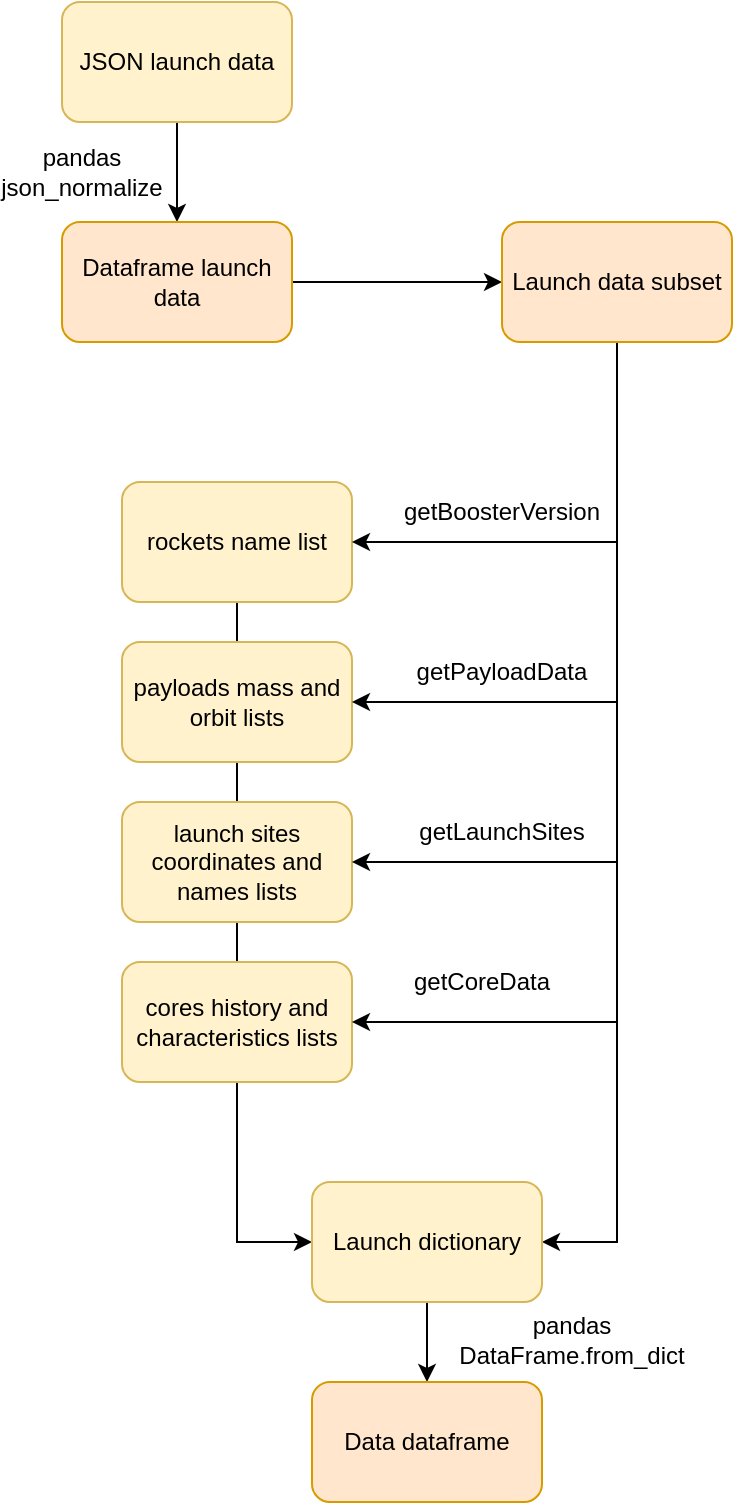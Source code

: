 <mxfile version="17.1.3" type="github">
  <diagram id="muP2QhQGvQdK5ROZ34G3" name="Page-1">
    <mxGraphModel dx="1426" dy="825" grid="1" gridSize="10" guides="1" tooltips="1" connect="1" arrows="1" fold="1" page="1" pageScale="1" pageWidth="827" pageHeight="1169" math="0" shadow="0">
      <root>
        <mxCell id="0" />
        <mxCell id="1" parent="0" />
        <mxCell id="ApkyQHypewZ4WZXktUts-6" style="edgeStyle=orthogonalEdgeStyle;rounded=0;orthogonalLoop=1;jettySize=auto;html=1;entryX=0.5;entryY=0;entryDx=0;entryDy=0;" edge="1" parent="1" source="ApkyQHypewZ4WZXktUts-1" target="ApkyQHypewZ4WZXktUts-5">
          <mxGeometry relative="1" as="geometry" />
        </mxCell>
        <mxCell id="ApkyQHypewZ4WZXktUts-1" value="JSON launch data" style="whiteSpace=wrap;html=1;rounded=1;fillColor=#fff2cc;strokeColor=#d6b656;" vertex="1" parent="1">
          <mxGeometry x="120" y="80" width="115" height="60" as="geometry" />
        </mxCell>
        <mxCell id="ApkyQHypewZ4WZXktUts-21" style="edgeStyle=orthogonalEdgeStyle;rounded=0;orthogonalLoop=1;jettySize=auto;html=1;entryX=0;entryY=0.5;entryDx=0;entryDy=0;" edge="1" parent="1" source="ApkyQHypewZ4WZXktUts-2" target="ApkyQHypewZ4WZXktUts-19">
          <mxGeometry relative="1" as="geometry" />
        </mxCell>
        <mxCell id="ApkyQHypewZ4WZXktUts-2" value="rockets name list" style="whiteSpace=wrap;html=1;rounded=1;fillColor=#fff2cc;strokeColor=#d6b656;" vertex="1" parent="1">
          <mxGeometry x="150" y="320" width="115" height="60" as="geometry" />
        </mxCell>
        <mxCell id="ApkyQHypewZ4WZXktUts-3" value="payloads mass and orbit lists" style="whiteSpace=wrap;html=1;rounded=1;fillColor=#fff2cc;strokeColor=#d6b656;" vertex="1" parent="1">
          <mxGeometry x="150" y="400" width="115" height="60" as="geometry" />
        </mxCell>
        <mxCell id="ApkyQHypewZ4WZXktUts-4" value="launch sites coordinates and names lists" style="whiteSpace=wrap;html=1;rounded=1;fillColor=#fff2cc;strokeColor=#d6b656;" vertex="1" parent="1">
          <mxGeometry x="150" y="480" width="115" height="60" as="geometry" />
        </mxCell>
        <mxCell id="ApkyQHypewZ4WZXktUts-14" style="edgeStyle=orthogonalEdgeStyle;rounded=0;orthogonalLoop=1;jettySize=auto;html=1;entryX=0;entryY=0.5;entryDx=0;entryDy=0;" edge="1" parent="1" source="ApkyQHypewZ4WZXktUts-5" target="ApkyQHypewZ4WZXktUts-9">
          <mxGeometry relative="1" as="geometry" />
        </mxCell>
        <mxCell id="ApkyQHypewZ4WZXktUts-5" value="Dataframe launch data" style="whiteSpace=wrap;html=1;rounded=1;fillColor=#ffe6cc;strokeColor=#d79b00;" vertex="1" parent="1">
          <mxGeometry x="120" y="190" width="115" height="60" as="geometry" />
        </mxCell>
        <mxCell id="ApkyQHypewZ4WZXktUts-7" value="cores history and characteristics lists" style="whiteSpace=wrap;html=1;rounded=1;fillColor=#fff2cc;strokeColor=#d6b656;" vertex="1" parent="1">
          <mxGeometry x="150" y="560" width="115" height="60" as="geometry" />
        </mxCell>
        <mxCell id="ApkyQHypewZ4WZXktUts-8" value="pandas json_normalize" style="text;html=1;strokeColor=none;fillColor=none;align=center;verticalAlign=middle;whiteSpace=wrap;rounded=0;" vertex="1" parent="1">
          <mxGeometry x="100" y="150" width="60" height="30" as="geometry" />
        </mxCell>
        <mxCell id="ApkyQHypewZ4WZXktUts-15" style="edgeStyle=orthogonalEdgeStyle;rounded=0;orthogonalLoop=1;jettySize=auto;html=1;entryX=1;entryY=0.5;entryDx=0;entryDy=0;exitX=0.5;exitY=1;exitDx=0;exitDy=0;" edge="1" parent="1" source="ApkyQHypewZ4WZXktUts-9" target="ApkyQHypewZ4WZXktUts-2">
          <mxGeometry relative="1" as="geometry">
            <Array as="points">
              <mxPoint x="398" y="350" />
            </Array>
          </mxGeometry>
        </mxCell>
        <mxCell id="ApkyQHypewZ4WZXktUts-16" style="edgeStyle=orthogonalEdgeStyle;rounded=0;orthogonalLoop=1;jettySize=auto;html=1;entryX=1;entryY=0.5;entryDx=0;entryDy=0;" edge="1" parent="1" source="ApkyQHypewZ4WZXktUts-9" target="ApkyQHypewZ4WZXktUts-3">
          <mxGeometry relative="1" as="geometry">
            <Array as="points">
              <mxPoint x="398" y="430" />
            </Array>
          </mxGeometry>
        </mxCell>
        <mxCell id="ApkyQHypewZ4WZXktUts-17" style="edgeStyle=orthogonalEdgeStyle;rounded=0;orthogonalLoop=1;jettySize=auto;html=1;entryX=1;entryY=0.5;entryDx=0;entryDy=0;" edge="1" parent="1" source="ApkyQHypewZ4WZXktUts-9" target="ApkyQHypewZ4WZXktUts-4">
          <mxGeometry relative="1" as="geometry">
            <Array as="points">
              <mxPoint x="398" y="510" />
            </Array>
          </mxGeometry>
        </mxCell>
        <mxCell id="ApkyQHypewZ4WZXktUts-18" style="edgeStyle=orthogonalEdgeStyle;rounded=0;orthogonalLoop=1;jettySize=auto;html=1;entryX=1;entryY=0.5;entryDx=0;entryDy=0;" edge="1" parent="1" source="ApkyQHypewZ4WZXktUts-9" target="ApkyQHypewZ4WZXktUts-7">
          <mxGeometry relative="1" as="geometry">
            <Array as="points">
              <mxPoint x="398" y="590" />
            </Array>
          </mxGeometry>
        </mxCell>
        <mxCell id="ApkyQHypewZ4WZXktUts-20" style="edgeStyle=orthogonalEdgeStyle;rounded=0;orthogonalLoop=1;jettySize=auto;html=1;entryX=1;entryY=0.5;entryDx=0;entryDy=0;" edge="1" parent="1" source="ApkyQHypewZ4WZXktUts-9" target="ApkyQHypewZ4WZXktUts-19">
          <mxGeometry relative="1" as="geometry" />
        </mxCell>
        <mxCell id="ApkyQHypewZ4WZXktUts-9" value="Launch data subset" style="whiteSpace=wrap;html=1;rounded=1;fillColor=#ffe6cc;strokeColor=#d79b00;" vertex="1" parent="1">
          <mxGeometry x="340" y="190" width="115" height="60" as="geometry" />
        </mxCell>
        <mxCell id="ApkyQHypewZ4WZXktUts-10" value="getBoosterVersion" style="text;html=1;strokeColor=none;fillColor=none;align=center;verticalAlign=middle;whiteSpace=wrap;rounded=0;" vertex="1" parent="1">
          <mxGeometry x="310" y="320" width="60" height="30" as="geometry" />
        </mxCell>
        <mxCell id="ApkyQHypewZ4WZXktUts-11" value="getPayloadData" style="text;html=1;strokeColor=none;fillColor=none;align=center;verticalAlign=middle;whiteSpace=wrap;rounded=0;" vertex="1" parent="1">
          <mxGeometry x="310" y="400" width="60" height="30" as="geometry" />
        </mxCell>
        <mxCell id="ApkyQHypewZ4WZXktUts-12" value="getLaunchSites" style="text;html=1;strokeColor=none;fillColor=none;align=center;verticalAlign=middle;whiteSpace=wrap;rounded=0;" vertex="1" parent="1">
          <mxGeometry x="310" y="480" width="60" height="30" as="geometry" />
        </mxCell>
        <mxCell id="ApkyQHypewZ4WZXktUts-13" value="getCoreData" style="text;html=1;strokeColor=none;fillColor=none;align=center;verticalAlign=middle;whiteSpace=wrap;rounded=0;" vertex="1" parent="1">
          <mxGeometry x="300" y="555" width="60" height="30" as="geometry" />
        </mxCell>
        <mxCell id="ApkyQHypewZ4WZXktUts-23" style="edgeStyle=orthogonalEdgeStyle;rounded=0;orthogonalLoop=1;jettySize=auto;html=1;entryX=0.5;entryY=0;entryDx=0;entryDy=0;" edge="1" parent="1" source="ApkyQHypewZ4WZXktUts-19" target="ApkyQHypewZ4WZXktUts-22">
          <mxGeometry relative="1" as="geometry" />
        </mxCell>
        <mxCell id="ApkyQHypewZ4WZXktUts-19" value="Launch dictionary" style="whiteSpace=wrap;html=1;rounded=1;fillColor=#fff2cc;strokeColor=#d6b656;" vertex="1" parent="1">
          <mxGeometry x="245" y="670" width="115" height="60" as="geometry" />
        </mxCell>
        <mxCell id="ApkyQHypewZ4WZXktUts-22" value="Data dataframe" style="whiteSpace=wrap;html=1;rounded=1;fillColor=#ffe6cc;strokeColor=#d79b00;" vertex="1" parent="1">
          <mxGeometry x="245" y="770" width="115" height="60" as="geometry" />
        </mxCell>
        <mxCell id="ApkyQHypewZ4WZXktUts-24" value="pandas DataFrame.from_dict" style="text;html=1;strokeColor=none;fillColor=none;align=center;verticalAlign=middle;whiteSpace=wrap;rounded=0;" vertex="1" parent="1">
          <mxGeometry x="345" y="734" width="60" height="30" as="geometry" />
        </mxCell>
      </root>
    </mxGraphModel>
  </diagram>
</mxfile>

